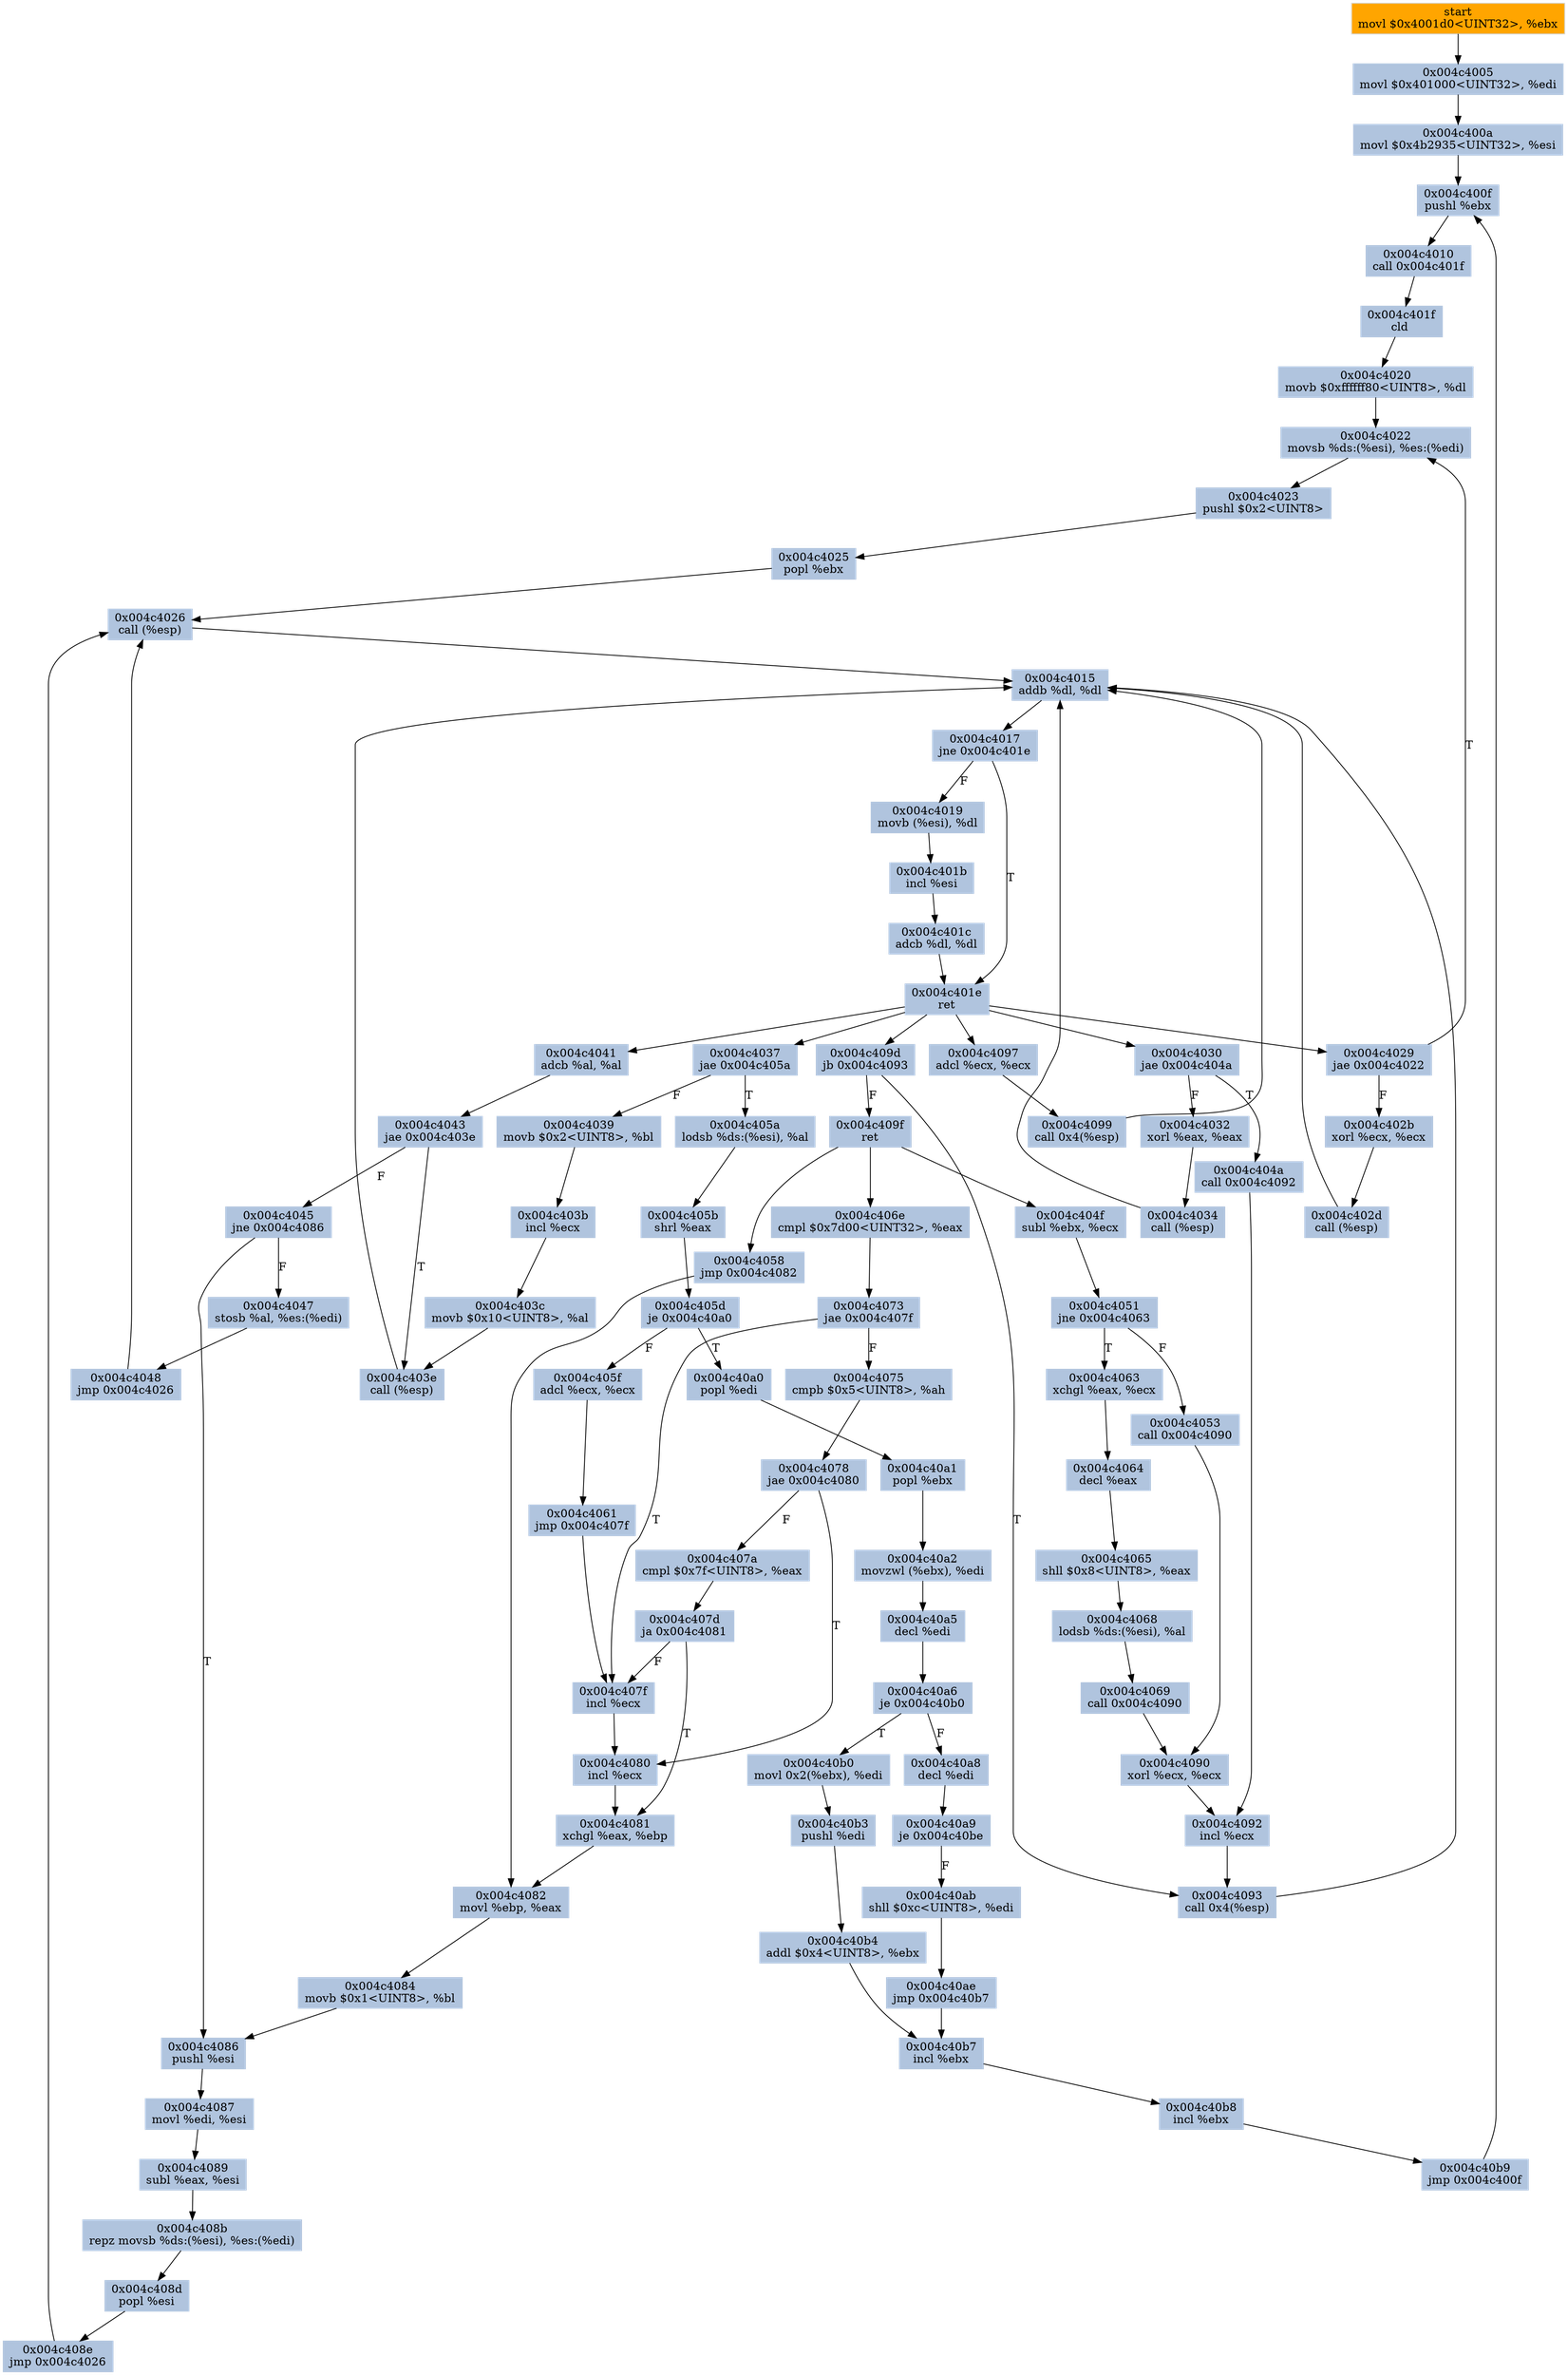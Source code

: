 digraph G {
node[shape=rectangle,style=filled,fillcolor=lightsteelblue,color=lightsteelblue]
bgcolor="transparent"
a0x004c4000movl_0x4001d0UINT32_ebx[label="start\nmovl $0x4001d0<UINT32>, %ebx",fillcolor="orange",color="lightgrey"];
a0x004c4005movl_0x401000UINT32_edi[label="0x004c4005\nmovl $0x401000<UINT32>, %edi"];
a0x004c400amovl_0x4b2935UINT32_esi[label="0x004c400a\nmovl $0x4b2935<UINT32>, %esi"];
a0x004c400fpushl_ebx[label="0x004c400f\npushl %ebx"];
a0x004c4010call_0x004c401f[label="0x004c4010\ncall 0x004c401f"];
a0x004c401fcld_[label="0x004c401f\ncld "];
a0x004c4020movb_0xffffff80UINT8_dl[label="0x004c4020\nmovb $0xffffff80<UINT8>, %dl"];
a0x004c4022movsb_ds_esi__es_edi_[label="0x004c4022\nmovsb %ds:(%esi), %es:(%edi)"];
a0x004c4023pushl_0x2UINT8[label="0x004c4023\npushl $0x2<UINT8>"];
a0x004c4025popl_ebx[label="0x004c4025\npopl %ebx"];
a0x004c4026call_esp_[label="0x004c4026\ncall (%esp)"];
a0x004c4015addb_dl_dl[label="0x004c4015\naddb %dl, %dl"];
a0x004c4017jne_0x004c401e[label="0x004c4017\njne 0x004c401e"];
a0x004c4019movb_esi__dl[label="0x004c4019\nmovb (%esi), %dl"];
a0x004c401bincl_esi[label="0x004c401b\nincl %esi"];
a0x004c401cadcb_dl_dl[label="0x004c401c\nadcb %dl, %dl"];
a0x004c401eret[label="0x004c401e\nret"];
a0x004c4029jae_0x004c4022[label="0x004c4029\njae 0x004c4022"];
a0x004c402bxorl_ecx_ecx[label="0x004c402b\nxorl %ecx, %ecx"];
a0x004c402dcall_esp_[label="0x004c402d\ncall (%esp)"];
a0x004c4030jae_0x004c404a[label="0x004c4030\njae 0x004c404a"];
a0x004c4032xorl_eax_eax[label="0x004c4032\nxorl %eax, %eax"];
a0x004c4034call_esp_[label="0x004c4034\ncall (%esp)"];
a0x004c4037jae_0x004c405a[label="0x004c4037\njae 0x004c405a"];
a0x004c4039movb_0x2UINT8_bl[label="0x004c4039\nmovb $0x2<UINT8>, %bl"];
a0x004c403bincl_ecx[label="0x004c403b\nincl %ecx"];
a0x004c403cmovb_0x10UINT8_al[label="0x004c403c\nmovb $0x10<UINT8>, %al"];
a0x004c403ecall_esp_[label="0x004c403e\ncall (%esp)"];
a0x004c4041adcb_al_al[label="0x004c4041\nadcb %al, %al"];
a0x004c4043jae_0x004c403e[label="0x004c4043\njae 0x004c403e"];
a0x004c4045jne_0x004c4086[label="0x004c4045\njne 0x004c4086"];
a0x004c4086pushl_esi[label="0x004c4086\npushl %esi"];
a0x004c4087movl_edi_esi[label="0x004c4087\nmovl %edi, %esi"];
a0x004c4089subl_eax_esi[label="0x004c4089\nsubl %eax, %esi"];
a0x004c408brepz_movsb_ds_esi__es_edi_[label="0x004c408b\nrepz movsb %ds:(%esi), %es:(%edi)"];
a0x004c408dpopl_esi[label="0x004c408d\npopl %esi"];
a0x004c408ejmp_0x004c4026[label="0x004c408e\njmp 0x004c4026"];
a0x004c4047stosb_al_es_edi_[label="0x004c4047\nstosb %al, %es:(%edi)"];
a0x004c4048jmp_0x004c4026[label="0x004c4048\njmp 0x004c4026"];
a0x004c405alodsb_ds_esi__al[label="0x004c405a\nlodsb %ds:(%esi), %al"];
a0x004c405bshrl_eax[label="0x004c405b\nshrl %eax"];
a0x004c405dje_0x004c40a0[label="0x004c405d\nje 0x004c40a0"];
a0x004c405fadcl_ecx_ecx[label="0x004c405f\nadcl %ecx, %ecx"];
a0x004c4061jmp_0x004c407f[label="0x004c4061\njmp 0x004c407f"];
a0x004c407fincl_ecx[label="0x004c407f\nincl %ecx"];
a0x004c4080incl_ecx[label="0x004c4080\nincl %ecx"];
a0x004c4081xchgl_eax_ebp[label="0x004c4081\nxchgl %eax, %ebp"];
a0x004c4082movl_ebp_eax[label="0x004c4082\nmovl %ebp, %eax"];
a0x004c4084movb_0x1UINT8_bl[label="0x004c4084\nmovb $0x1<UINT8>, %bl"];
a0x004c404acall_0x004c4092[label="0x004c404a\ncall 0x004c4092"];
a0x004c4092incl_ecx[label="0x004c4092\nincl %ecx"];
a0x004c4093call_0x4esp_[label="0x004c4093\ncall 0x4(%esp)"];
a0x004c4097adcl_ecx_ecx[label="0x004c4097\nadcl %ecx, %ecx"];
a0x004c4099call_0x4esp_[label="0x004c4099\ncall 0x4(%esp)"];
a0x004c409djb_0x004c4093[label="0x004c409d\njb 0x004c4093"];
a0x004c409fret[label="0x004c409f\nret"];
a0x004c404fsubl_ebx_ecx[label="0x004c404f\nsubl %ebx, %ecx"];
a0x004c4051jne_0x004c4063[label="0x004c4051\njne 0x004c4063"];
a0x004c4053call_0x004c4090[label="0x004c4053\ncall 0x004c4090"];
a0x004c4090xorl_ecx_ecx[label="0x004c4090\nxorl %ecx, %ecx"];
a0x004c4058jmp_0x004c4082[label="0x004c4058\njmp 0x004c4082"];
a0x004c4063xchgl_eax_ecx[label="0x004c4063\nxchgl %eax, %ecx"];
a0x004c4064decl_eax[label="0x004c4064\ndecl %eax"];
a0x004c4065shll_0x8UINT8_eax[label="0x004c4065\nshll $0x8<UINT8>, %eax"];
a0x004c4068lodsb_ds_esi__al[label="0x004c4068\nlodsb %ds:(%esi), %al"];
a0x004c4069call_0x004c4090[label="0x004c4069\ncall 0x004c4090"];
a0x004c406ecmpl_0x7d00UINT32_eax[label="0x004c406e\ncmpl $0x7d00<UINT32>, %eax"];
a0x004c4073jae_0x004c407f[label="0x004c4073\njae 0x004c407f"];
a0x004c4075cmpb_0x5UINT8_ah[label="0x004c4075\ncmpb $0x5<UINT8>, %ah"];
a0x004c4078jae_0x004c4080[label="0x004c4078\njae 0x004c4080"];
a0x004c407acmpl_0x7fUINT8_eax[label="0x004c407a\ncmpl $0x7f<UINT8>, %eax"];
a0x004c407dja_0x004c4081[label="0x004c407d\nja 0x004c4081"];
a0x004c40a0popl_edi[label="0x004c40a0\npopl %edi"];
a0x004c40a1popl_ebx[label="0x004c40a1\npopl %ebx"];
a0x004c40a2movzwl_ebx__edi[label="0x004c40a2\nmovzwl (%ebx), %edi"];
a0x004c40a5decl_edi[label="0x004c40a5\ndecl %edi"];
a0x004c40a6je_0x004c40b0[label="0x004c40a6\nje 0x004c40b0"];
a0x004c40a8decl_edi[label="0x004c40a8\ndecl %edi"];
a0x004c40a9je_0x004c40be[label="0x004c40a9\nje 0x004c40be"];
a0x004c40abshll_0xcUINT8_edi[label="0x004c40ab\nshll $0xc<UINT8>, %edi"];
a0x004c40aejmp_0x004c40b7[label="0x004c40ae\njmp 0x004c40b7"];
a0x004c40b7incl_ebx[label="0x004c40b7\nincl %ebx"];
a0x004c40b8incl_ebx[label="0x004c40b8\nincl %ebx"];
a0x004c40b9jmp_0x004c400f[label="0x004c40b9\njmp 0x004c400f"];
a0x004c40b0movl_0x2ebx__edi[label="0x004c40b0\nmovl 0x2(%ebx), %edi"];
a0x004c40b3pushl_edi[label="0x004c40b3\npushl %edi"];
a0x004c40b4addl_0x4UINT8_ebx[label="0x004c40b4\naddl $0x4<UINT8>, %ebx"];
a0x004c4000movl_0x4001d0UINT32_ebx -> a0x004c4005movl_0x401000UINT32_edi [color="#000000"];
a0x004c4005movl_0x401000UINT32_edi -> a0x004c400amovl_0x4b2935UINT32_esi [color="#000000"];
a0x004c400amovl_0x4b2935UINT32_esi -> a0x004c400fpushl_ebx [color="#000000"];
a0x004c400fpushl_ebx -> a0x004c4010call_0x004c401f [color="#000000"];
a0x004c4010call_0x004c401f -> a0x004c401fcld_ [color="#000000"];
a0x004c401fcld_ -> a0x004c4020movb_0xffffff80UINT8_dl [color="#000000"];
a0x004c4020movb_0xffffff80UINT8_dl -> a0x004c4022movsb_ds_esi__es_edi_ [color="#000000"];
a0x004c4022movsb_ds_esi__es_edi_ -> a0x004c4023pushl_0x2UINT8 [color="#000000"];
a0x004c4023pushl_0x2UINT8 -> a0x004c4025popl_ebx [color="#000000"];
a0x004c4025popl_ebx -> a0x004c4026call_esp_ [color="#000000"];
a0x004c4026call_esp_ -> a0x004c4015addb_dl_dl [color="#000000"];
a0x004c4015addb_dl_dl -> a0x004c4017jne_0x004c401e [color="#000000"];
a0x004c4017jne_0x004c401e -> a0x004c4019movb_esi__dl [color="#000000",label="F"];
a0x004c4019movb_esi__dl -> a0x004c401bincl_esi [color="#000000"];
a0x004c401bincl_esi -> a0x004c401cadcb_dl_dl [color="#000000"];
a0x004c401cadcb_dl_dl -> a0x004c401eret [color="#000000"];
a0x004c401eret -> a0x004c4029jae_0x004c4022 [color="#000000"];
a0x004c4029jae_0x004c4022 -> a0x004c4022movsb_ds_esi__es_edi_ [color="#000000",label="T"];
a0x004c4017jne_0x004c401e -> a0x004c401eret [color="#000000",label="T"];
a0x004c4029jae_0x004c4022 -> a0x004c402bxorl_ecx_ecx [color="#000000",label="F"];
a0x004c402bxorl_ecx_ecx -> a0x004c402dcall_esp_ [color="#000000"];
a0x004c402dcall_esp_ -> a0x004c4015addb_dl_dl [color="#000000"];
a0x004c401eret -> a0x004c4030jae_0x004c404a [color="#000000"];
a0x004c4030jae_0x004c404a -> a0x004c4032xorl_eax_eax [color="#000000",label="F"];
a0x004c4032xorl_eax_eax -> a0x004c4034call_esp_ [color="#000000"];
a0x004c4034call_esp_ -> a0x004c4015addb_dl_dl [color="#000000"];
a0x004c401eret -> a0x004c4037jae_0x004c405a [color="#000000"];
a0x004c4037jae_0x004c405a -> a0x004c4039movb_0x2UINT8_bl [color="#000000",label="F"];
a0x004c4039movb_0x2UINT8_bl -> a0x004c403bincl_ecx [color="#000000"];
a0x004c403bincl_ecx -> a0x004c403cmovb_0x10UINT8_al [color="#000000"];
a0x004c403cmovb_0x10UINT8_al -> a0x004c403ecall_esp_ [color="#000000"];
a0x004c403ecall_esp_ -> a0x004c4015addb_dl_dl [color="#000000"];
a0x004c401eret -> a0x004c4041adcb_al_al [color="#000000"];
a0x004c4041adcb_al_al -> a0x004c4043jae_0x004c403e [color="#000000"];
a0x004c4043jae_0x004c403e -> a0x004c403ecall_esp_ [color="#000000",label="T"];
a0x004c4043jae_0x004c403e -> a0x004c4045jne_0x004c4086 [color="#000000",label="F"];
a0x004c4045jne_0x004c4086 -> a0x004c4086pushl_esi [color="#000000",label="T"];
a0x004c4086pushl_esi -> a0x004c4087movl_edi_esi [color="#000000"];
a0x004c4087movl_edi_esi -> a0x004c4089subl_eax_esi [color="#000000"];
a0x004c4089subl_eax_esi -> a0x004c408brepz_movsb_ds_esi__es_edi_ [color="#000000"];
a0x004c408brepz_movsb_ds_esi__es_edi_ -> a0x004c408dpopl_esi [color="#000000"];
a0x004c408dpopl_esi -> a0x004c408ejmp_0x004c4026 [color="#000000"];
a0x004c408ejmp_0x004c4026 -> a0x004c4026call_esp_ [color="#000000"];
a0x004c4045jne_0x004c4086 -> a0x004c4047stosb_al_es_edi_ [color="#000000",label="F"];
a0x004c4047stosb_al_es_edi_ -> a0x004c4048jmp_0x004c4026 [color="#000000"];
a0x004c4048jmp_0x004c4026 -> a0x004c4026call_esp_ [color="#000000"];
a0x004c4037jae_0x004c405a -> a0x004c405alodsb_ds_esi__al [color="#000000",label="T"];
a0x004c405alodsb_ds_esi__al -> a0x004c405bshrl_eax [color="#000000"];
a0x004c405bshrl_eax -> a0x004c405dje_0x004c40a0 [color="#000000"];
a0x004c405dje_0x004c40a0 -> a0x004c405fadcl_ecx_ecx [color="#000000",label="F"];
a0x004c405fadcl_ecx_ecx -> a0x004c4061jmp_0x004c407f [color="#000000"];
a0x004c4061jmp_0x004c407f -> a0x004c407fincl_ecx [color="#000000"];
a0x004c407fincl_ecx -> a0x004c4080incl_ecx [color="#000000"];
a0x004c4080incl_ecx -> a0x004c4081xchgl_eax_ebp [color="#000000"];
a0x004c4081xchgl_eax_ebp -> a0x004c4082movl_ebp_eax [color="#000000"];
a0x004c4082movl_ebp_eax -> a0x004c4084movb_0x1UINT8_bl [color="#000000"];
a0x004c4084movb_0x1UINT8_bl -> a0x004c4086pushl_esi [color="#000000"];
a0x004c4030jae_0x004c404a -> a0x004c404acall_0x004c4092 [color="#000000",label="T"];
a0x004c404acall_0x004c4092 -> a0x004c4092incl_ecx [color="#000000"];
a0x004c4092incl_ecx -> a0x004c4093call_0x4esp_ [color="#000000"];
a0x004c4093call_0x4esp_ -> a0x004c4015addb_dl_dl [color="#000000"];
a0x004c401eret -> a0x004c4097adcl_ecx_ecx [color="#000000"];
a0x004c4097adcl_ecx_ecx -> a0x004c4099call_0x4esp_ [color="#000000"];
a0x004c4099call_0x4esp_ -> a0x004c4015addb_dl_dl [color="#000000"];
a0x004c401eret -> a0x004c409djb_0x004c4093 [color="#000000"];
a0x004c409djb_0x004c4093 -> a0x004c409fret [color="#000000",label="F"];
a0x004c409fret -> a0x004c404fsubl_ebx_ecx [color="#000000"];
a0x004c404fsubl_ebx_ecx -> a0x004c4051jne_0x004c4063 [color="#000000"];
a0x004c4051jne_0x004c4063 -> a0x004c4053call_0x004c4090 [color="#000000",label="F"];
a0x004c4053call_0x004c4090 -> a0x004c4090xorl_ecx_ecx [color="#000000"];
a0x004c4090xorl_ecx_ecx -> a0x004c4092incl_ecx [color="#000000"];
a0x004c409djb_0x004c4093 -> a0x004c4093call_0x4esp_ [color="#000000",label="T"];
a0x004c409fret -> a0x004c4058jmp_0x004c4082 [color="#000000"];
a0x004c4058jmp_0x004c4082 -> a0x004c4082movl_ebp_eax [color="#000000"];
a0x004c4051jne_0x004c4063 -> a0x004c4063xchgl_eax_ecx [color="#000000",label="T"];
a0x004c4063xchgl_eax_ecx -> a0x004c4064decl_eax [color="#000000"];
a0x004c4064decl_eax -> a0x004c4065shll_0x8UINT8_eax [color="#000000"];
a0x004c4065shll_0x8UINT8_eax -> a0x004c4068lodsb_ds_esi__al [color="#000000"];
a0x004c4068lodsb_ds_esi__al -> a0x004c4069call_0x004c4090 [color="#000000"];
a0x004c4069call_0x004c4090 -> a0x004c4090xorl_ecx_ecx [color="#000000"];
a0x004c409fret -> a0x004c406ecmpl_0x7d00UINT32_eax [color="#000000"];
a0x004c406ecmpl_0x7d00UINT32_eax -> a0x004c4073jae_0x004c407f [color="#000000"];
a0x004c4073jae_0x004c407f -> a0x004c4075cmpb_0x5UINT8_ah [color="#000000",label="F"];
a0x004c4075cmpb_0x5UINT8_ah -> a0x004c4078jae_0x004c4080 [color="#000000"];
a0x004c4078jae_0x004c4080 -> a0x004c407acmpl_0x7fUINT8_eax [color="#000000",label="F"];
a0x004c407acmpl_0x7fUINT8_eax -> a0x004c407dja_0x004c4081 [color="#000000"];
a0x004c407dja_0x004c4081 -> a0x004c407fincl_ecx [color="#000000",label="F"];
a0x004c407dja_0x004c4081 -> a0x004c4081xchgl_eax_ebp [color="#000000",label="T"];
a0x004c4078jae_0x004c4080 -> a0x004c4080incl_ecx [color="#000000",label="T"];
a0x004c4073jae_0x004c407f -> a0x004c407fincl_ecx [color="#000000",label="T"];
a0x004c405dje_0x004c40a0 -> a0x004c40a0popl_edi [color="#000000",label="T"];
a0x004c40a0popl_edi -> a0x004c40a1popl_ebx [color="#000000"];
a0x004c40a1popl_ebx -> a0x004c40a2movzwl_ebx__edi [color="#000000"];
a0x004c40a2movzwl_ebx__edi -> a0x004c40a5decl_edi [color="#000000"];
a0x004c40a5decl_edi -> a0x004c40a6je_0x004c40b0 [color="#000000"];
a0x004c40a6je_0x004c40b0 -> a0x004c40a8decl_edi [color="#000000",label="F"];
a0x004c40a8decl_edi -> a0x004c40a9je_0x004c40be [color="#000000"];
a0x004c40a9je_0x004c40be -> a0x004c40abshll_0xcUINT8_edi [color="#000000",label="F"];
a0x004c40abshll_0xcUINT8_edi -> a0x004c40aejmp_0x004c40b7 [color="#000000"];
a0x004c40aejmp_0x004c40b7 -> a0x004c40b7incl_ebx [color="#000000"];
a0x004c40b7incl_ebx -> a0x004c40b8incl_ebx [color="#000000"];
a0x004c40b8incl_ebx -> a0x004c40b9jmp_0x004c400f [color="#000000"];
a0x004c40b9jmp_0x004c400f -> a0x004c400fpushl_ebx [color="#000000"];
a0x004c40a6je_0x004c40b0 -> a0x004c40b0movl_0x2ebx__edi [color="#000000",label="T"];
a0x004c40b0movl_0x2ebx__edi -> a0x004c40b3pushl_edi [color="#000000"];
a0x004c40b3pushl_edi -> a0x004c40b4addl_0x4UINT8_ebx [color="#000000"];
a0x004c40b4addl_0x4UINT8_ebx -> a0x004c40b7incl_ebx [color="#000000"];
}
